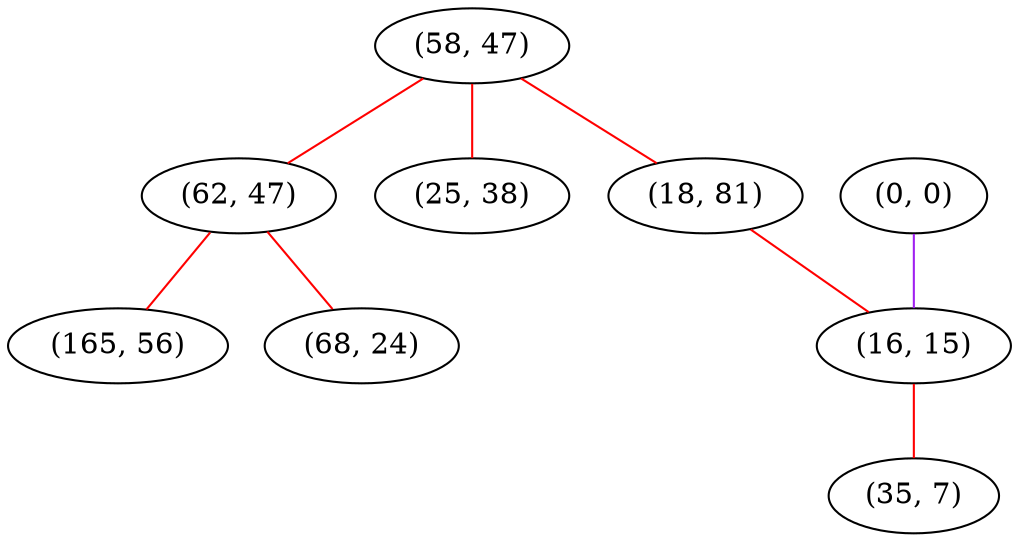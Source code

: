 graph "" {
"(58, 47)";
"(0, 0)";
"(62, 47)";
"(25, 38)";
"(18, 81)";
"(165, 56)";
"(16, 15)";
"(68, 24)";
"(35, 7)";
"(58, 47)" -- "(62, 47)"  [color=red, key=0, weight=1];
"(58, 47)" -- "(25, 38)"  [color=red, key=0, weight=1];
"(58, 47)" -- "(18, 81)"  [color=red, key=0, weight=1];
"(0, 0)" -- "(16, 15)"  [color=purple, key=0, weight=4];
"(62, 47)" -- "(165, 56)"  [color=red, key=0, weight=1];
"(62, 47)" -- "(68, 24)"  [color=red, key=0, weight=1];
"(18, 81)" -- "(16, 15)"  [color=red, key=0, weight=1];
"(16, 15)" -- "(35, 7)"  [color=red, key=0, weight=1];
}
